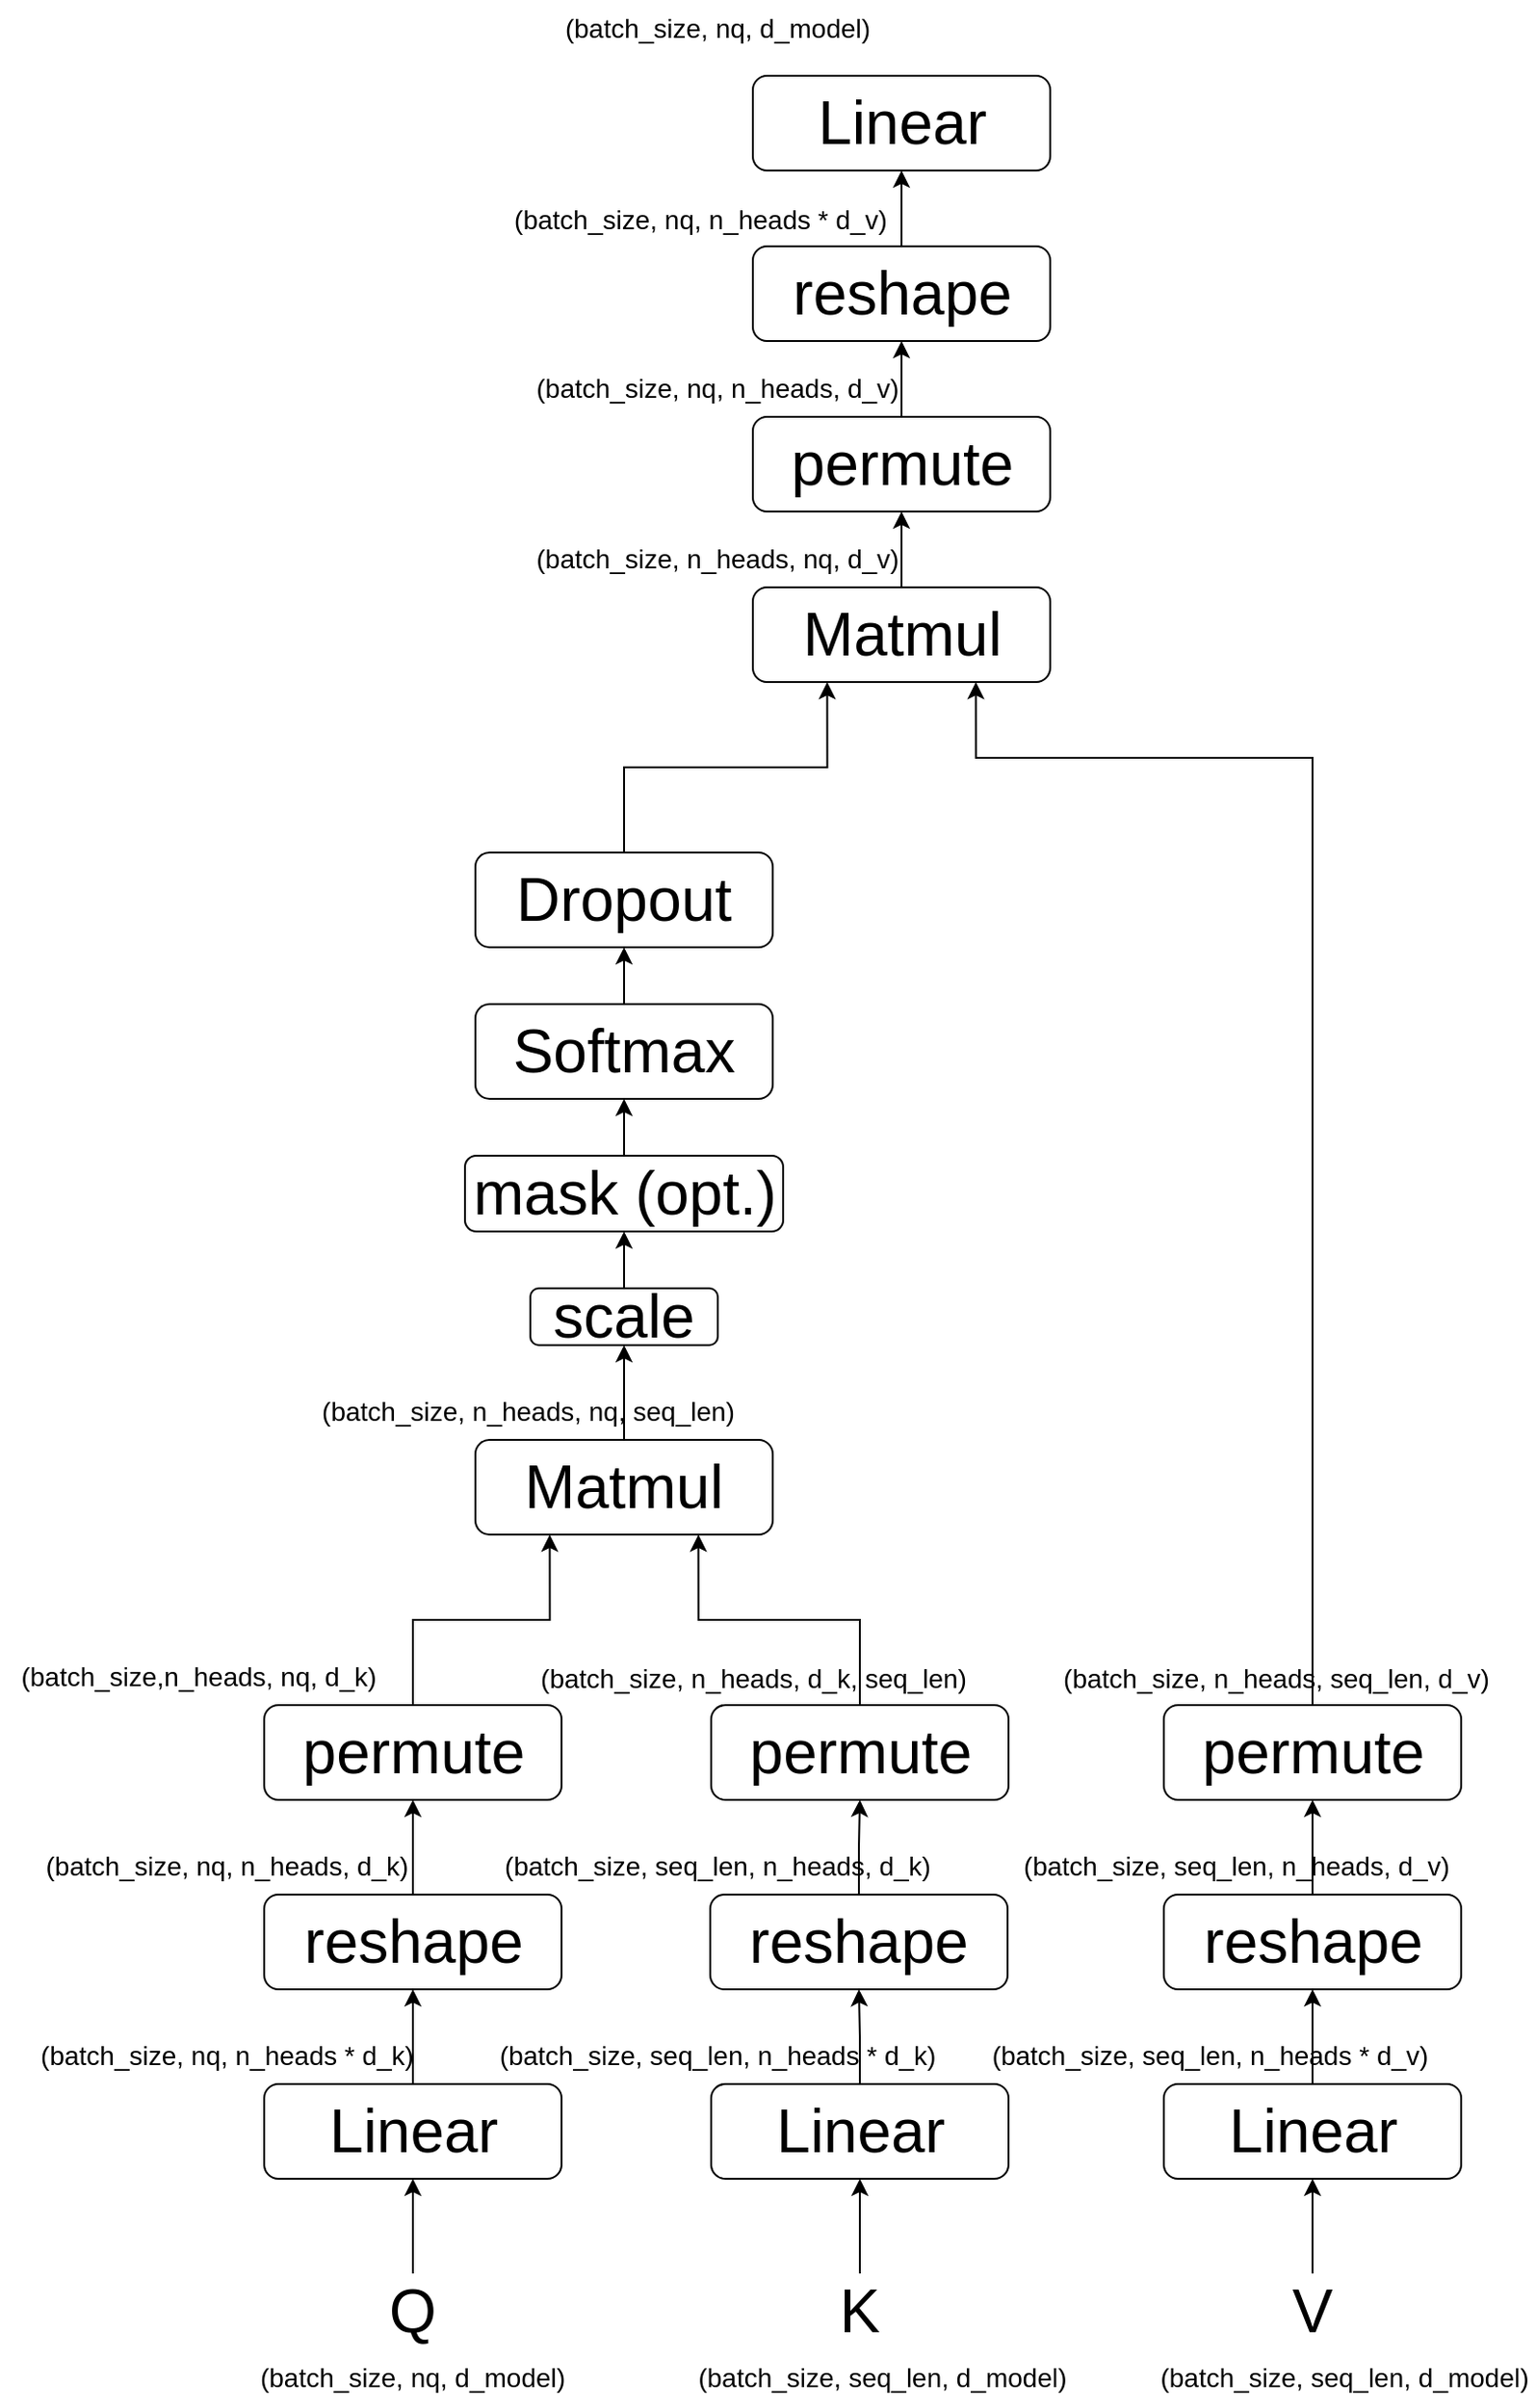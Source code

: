 <mxfile version="21.2.8" type="device">
  <diagram name="第 1 页" id="oSoOq4cKzJZ6KcOtxv8w">
    <mxGraphModel dx="1927" dy="1986" grid="1" gridSize="10" guides="1" tooltips="1" connect="1" arrows="1" fold="1" page="1" pageScale="1" pageWidth="827" pageHeight="1169" math="0" shadow="0">
      <root>
        <mxCell id="0" />
        <mxCell id="1" parent="0" />
        <mxCell id="JA8_qsAwsX0RzaKksrr4-3" value="" style="edgeStyle=orthogonalEdgeStyle;rounded=0;orthogonalLoop=1;jettySize=auto;html=1;" edge="1" parent="1" source="0xJEWBCu3Yegg7E7fp9d-4" target="0xJEWBCu3Yegg7E7fp9d-11">
          <mxGeometry relative="1" as="geometry" />
        </mxCell>
        <mxCell id="0xJEWBCu3Yegg7E7fp9d-4" value="&lt;font style=&quot;font-size: 32px;&quot;&gt;Q&lt;/font&gt;" style="text;html=1;strokeColor=none;fillColor=none;align=center;verticalAlign=middle;whiteSpace=wrap;rounded=0;" parent="1" vertex="1">
          <mxGeometry x="145" y="500" width="66" height="40" as="geometry" />
        </mxCell>
        <mxCell id="JA8_qsAwsX0RzaKksrr4-4" value="" style="edgeStyle=orthogonalEdgeStyle;rounded=0;orthogonalLoop=1;jettySize=auto;html=1;" edge="1" parent="1" source="0xJEWBCu3Yegg7E7fp9d-5" target="JA8_qsAwsX0RzaKksrr4-1">
          <mxGeometry relative="1" as="geometry" />
        </mxCell>
        <mxCell id="0xJEWBCu3Yegg7E7fp9d-5" value="&lt;span style=&quot;font-size: 32px;&quot;&gt;K&lt;/span&gt;" style="text;html=1;strokeColor=none;fillColor=none;align=center;verticalAlign=middle;whiteSpace=wrap;rounded=0;" parent="1" vertex="1">
          <mxGeometry x="406" y="500" width="16" height="40" as="geometry" />
        </mxCell>
        <mxCell id="JA8_qsAwsX0RzaKksrr4-5" value="" style="edgeStyle=orthogonalEdgeStyle;rounded=0;orthogonalLoop=1;jettySize=auto;html=1;" edge="1" parent="1" source="0xJEWBCu3Yegg7E7fp9d-6" target="JA8_qsAwsX0RzaKksrr4-2">
          <mxGeometry relative="1" as="geometry" />
        </mxCell>
        <mxCell id="0xJEWBCu3Yegg7E7fp9d-6" value="&lt;span style=&quot;font-size: 32px;&quot;&gt;V&lt;/span&gt;" style="text;html=1;strokeColor=none;fillColor=none;align=center;verticalAlign=middle;whiteSpace=wrap;rounded=0;" parent="1" vertex="1">
          <mxGeometry x="620" y="500" width="66" height="40" as="geometry" />
        </mxCell>
        <mxCell id="JA8_qsAwsX0RzaKksrr4-7" value="" style="edgeStyle=orthogonalEdgeStyle;rounded=0;orthogonalLoop=1;jettySize=auto;html=1;" edge="1" parent="1" source="0xJEWBCu3Yegg7E7fp9d-11" target="JA8_qsAwsX0RzaKksrr4-6">
          <mxGeometry relative="1" as="geometry" />
        </mxCell>
        <mxCell id="0xJEWBCu3Yegg7E7fp9d-11" value="&lt;span style=&quot;font-size: 32px;&quot;&gt;Linear&lt;/span&gt;" style="rounded=1;whiteSpace=wrap;html=1;" parent="1" vertex="1">
          <mxGeometry x="99.5" y="400" width="157" height="50" as="geometry" />
        </mxCell>
        <mxCell id="0xJEWBCu3Yegg7E7fp9d-22" value="&lt;font style=&quot;font-size: 14px;&quot;&gt;(batch_size, nq, d_model)&lt;/font&gt;" style="text;html=1;strokeColor=none;fillColor=none;align=center;verticalAlign=middle;whiteSpace=wrap;rounded=0;" parent="1" vertex="1">
          <mxGeometry x="88" y="540" width="180" height="30" as="geometry" />
        </mxCell>
        <mxCell id="0xJEWBCu3Yegg7E7fp9d-23" value="&lt;font style=&quot;font-size: 14px;&quot;&gt;(batch_size, seq_len, d_model)&lt;/font&gt;" style="text;html=1;strokeColor=none;fillColor=none;align=center;verticalAlign=middle;whiteSpace=wrap;rounded=0;" parent="1" vertex="1">
          <mxGeometry x="320" y="540" width="212" height="30" as="geometry" />
        </mxCell>
        <mxCell id="0xJEWBCu3Yegg7E7fp9d-24" value="&lt;font style=&quot;font-size: 14px;&quot;&gt;(batch_size, seq_len, d_model)&lt;/font&gt;" style="text;html=1;strokeColor=none;fillColor=none;align=center;verticalAlign=middle;whiteSpace=wrap;rounded=0;" parent="1" vertex="1">
          <mxGeometry x="570" y="540" width="200" height="30" as="geometry" />
        </mxCell>
        <mxCell id="JA8_qsAwsX0RzaKksrr4-9" value="" style="edgeStyle=orthogonalEdgeStyle;rounded=0;orthogonalLoop=1;jettySize=auto;html=1;" edge="1" parent="1" source="JA8_qsAwsX0RzaKksrr4-1" target="JA8_qsAwsX0RzaKksrr4-8">
          <mxGeometry relative="1" as="geometry" />
        </mxCell>
        <mxCell id="JA8_qsAwsX0RzaKksrr4-1" value="&lt;span style=&quot;font-size: 32px;&quot;&gt;Linear&lt;/span&gt;" style="rounded=1;whiteSpace=wrap;html=1;" vertex="1" parent="1">
          <mxGeometry x="335.5" y="400" width="157" height="50" as="geometry" />
        </mxCell>
        <mxCell id="JA8_qsAwsX0RzaKksrr4-11" value="" style="edgeStyle=orthogonalEdgeStyle;rounded=0;orthogonalLoop=1;jettySize=auto;html=1;" edge="1" parent="1" source="JA8_qsAwsX0RzaKksrr4-2" target="JA8_qsAwsX0RzaKksrr4-10">
          <mxGeometry relative="1" as="geometry" />
        </mxCell>
        <mxCell id="JA8_qsAwsX0RzaKksrr4-2" value="&lt;span style=&quot;font-size: 32px;&quot;&gt;Linear&lt;/span&gt;" style="rounded=1;whiteSpace=wrap;html=1;" vertex="1" parent="1">
          <mxGeometry x="574.5" y="400" width="157" height="50" as="geometry" />
        </mxCell>
        <mxCell id="JA8_qsAwsX0RzaKksrr4-18" value="" style="edgeStyle=orthogonalEdgeStyle;rounded=0;orthogonalLoop=1;jettySize=auto;html=1;" edge="1" parent="1" source="JA8_qsAwsX0RzaKksrr4-6" target="JA8_qsAwsX0RzaKksrr4-17">
          <mxGeometry relative="1" as="geometry" />
        </mxCell>
        <mxCell id="JA8_qsAwsX0RzaKksrr4-6" value="&lt;span style=&quot;font-size: 32px;&quot;&gt;reshape&lt;/span&gt;" style="rounded=1;whiteSpace=wrap;html=1;" vertex="1" parent="1">
          <mxGeometry x="99.5" y="300" width="157" height="50" as="geometry" />
        </mxCell>
        <mxCell id="JA8_qsAwsX0RzaKksrr4-20" value="" style="edgeStyle=orthogonalEdgeStyle;rounded=0;orthogonalLoop=1;jettySize=auto;html=1;" edge="1" parent="1" source="JA8_qsAwsX0RzaKksrr4-8" target="JA8_qsAwsX0RzaKksrr4-19">
          <mxGeometry relative="1" as="geometry" />
        </mxCell>
        <mxCell id="JA8_qsAwsX0RzaKksrr4-8" value="&lt;span style=&quot;font-size: 32px;&quot;&gt;reshape&lt;/span&gt;" style="rounded=1;whiteSpace=wrap;html=1;" vertex="1" parent="1">
          <mxGeometry x="335" y="300" width="157" height="50" as="geometry" />
        </mxCell>
        <mxCell id="JA8_qsAwsX0RzaKksrr4-22" value="" style="edgeStyle=orthogonalEdgeStyle;rounded=0;orthogonalLoop=1;jettySize=auto;html=1;" edge="1" parent="1" source="JA8_qsAwsX0RzaKksrr4-10" target="JA8_qsAwsX0RzaKksrr4-21">
          <mxGeometry relative="1" as="geometry" />
        </mxCell>
        <mxCell id="JA8_qsAwsX0RzaKksrr4-10" value="&lt;span style=&quot;font-size: 32px;&quot;&gt;reshape&lt;/span&gt;" style="rounded=1;whiteSpace=wrap;html=1;" vertex="1" parent="1">
          <mxGeometry x="574.5" y="300" width="157" height="50" as="geometry" />
        </mxCell>
        <mxCell id="JA8_qsAwsX0RzaKksrr4-12" value="&lt;font style=&quot;font-size: 14px;&quot;&gt;(batch_size, nq, n_heads * d_k)&lt;/font&gt;" style="text;html=1;strokeColor=none;fillColor=none;align=center;verticalAlign=middle;whiteSpace=wrap;rounded=0;" vertex="1" parent="1">
          <mxGeometry x="-30" y="370" width="219.5" height="30" as="geometry" />
        </mxCell>
        <mxCell id="JA8_qsAwsX0RzaKksrr4-13" value="&lt;font style=&quot;font-size: 14px;&quot;&gt;(batch_size, seq_len, n_heads * d_k)&lt;/font&gt;" style="text;html=1;strokeColor=none;fillColor=none;align=center;verticalAlign=middle;whiteSpace=wrap;rounded=0;" vertex="1" parent="1">
          <mxGeometry x="220" y="370" width="237.5" height="30" as="geometry" />
        </mxCell>
        <mxCell id="JA8_qsAwsX0RzaKksrr4-15" value="&lt;font style=&quot;font-size: 14px;&quot;&gt;(batch_size, seq_len, n_heads * d_v)&lt;/font&gt;" style="text;html=1;strokeColor=none;fillColor=none;align=center;verticalAlign=middle;whiteSpace=wrap;rounded=0;" vertex="1" parent="1">
          <mxGeometry x="480" y="370" width="237.5" height="30" as="geometry" />
        </mxCell>
        <mxCell id="JA8_qsAwsX0RzaKksrr4-30" style="edgeStyle=orthogonalEdgeStyle;rounded=0;orthogonalLoop=1;jettySize=auto;html=1;entryX=0.25;entryY=1;entryDx=0;entryDy=0;" edge="1" parent="1" source="JA8_qsAwsX0RzaKksrr4-17" target="JA8_qsAwsX0RzaKksrr4-29">
          <mxGeometry relative="1" as="geometry" />
        </mxCell>
        <mxCell id="JA8_qsAwsX0RzaKksrr4-17" value="&lt;span style=&quot;font-size: 32px;&quot;&gt;permute&lt;/span&gt;" style="rounded=1;whiteSpace=wrap;html=1;" vertex="1" parent="1">
          <mxGeometry x="99.5" y="200" width="157" height="50" as="geometry" />
        </mxCell>
        <mxCell id="JA8_qsAwsX0RzaKksrr4-31" style="edgeStyle=orthogonalEdgeStyle;rounded=0;orthogonalLoop=1;jettySize=auto;html=1;entryX=0.75;entryY=1;entryDx=0;entryDy=0;" edge="1" parent="1" source="JA8_qsAwsX0RzaKksrr4-19" target="JA8_qsAwsX0RzaKksrr4-29">
          <mxGeometry relative="1" as="geometry" />
        </mxCell>
        <mxCell id="JA8_qsAwsX0RzaKksrr4-19" value="&lt;span style=&quot;font-size: 32px;&quot;&gt;permute&lt;/span&gt;" style="rounded=1;whiteSpace=wrap;html=1;" vertex="1" parent="1">
          <mxGeometry x="335.5" y="200" width="157" height="50" as="geometry" />
        </mxCell>
        <mxCell id="JA8_qsAwsX0RzaKksrr4-44" style="edgeStyle=orthogonalEdgeStyle;rounded=0;orthogonalLoop=1;jettySize=auto;html=1;entryX=0.75;entryY=1;entryDx=0;entryDy=0;" edge="1" parent="1" source="JA8_qsAwsX0RzaKksrr4-21" target="JA8_qsAwsX0RzaKksrr4-42">
          <mxGeometry relative="1" as="geometry">
            <Array as="points">
              <mxPoint x="653" y="-300" />
              <mxPoint x="475" y="-300" />
            </Array>
          </mxGeometry>
        </mxCell>
        <mxCell id="JA8_qsAwsX0RzaKksrr4-21" value="&lt;span style=&quot;font-size: 32px;&quot;&gt;permute&lt;/span&gt;" style="rounded=1;whiteSpace=wrap;html=1;" vertex="1" parent="1">
          <mxGeometry x="574.5" y="200" width="157" height="50" as="geometry" />
        </mxCell>
        <mxCell id="JA8_qsAwsX0RzaKksrr4-23" value="&lt;font style=&quot;font-size: 14px;&quot;&gt;(batch_size, nq, n_heads, d_k)&lt;/font&gt;" style="text;html=1;strokeColor=none;fillColor=none;align=center;verticalAlign=middle;whiteSpace=wrap;rounded=0;" vertex="1" parent="1">
          <mxGeometry x="-30" y="270" width="219.5" height="30" as="geometry" />
        </mxCell>
        <mxCell id="JA8_qsAwsX0RzaKksrr4-24" value="&lt;font style=&quot;font-size: 14px;&quot;&gt;(batch_size, seq_len, n_heads, d_k)&lt;/font&gt;" style="text;html=1;strokeColor=none;fillColor=none;align=center;verticalAlign=middle;whiteSpace=wrap;rounded=0;" vertex="1" parent="1">
          <mxGeometry x="220" y="270" width="237.5" height="30" as="geometry" />
        </mxCell>
        <mxCell id="JA8_qsAwsX0RzaKksrr4-25" value="&lt;font style=&quot;font-size: 14px;&quot;&gt;(batch_size, seq_len, n_heads, d_v)&lt;/font&gt;" style="text;html=1;strokeColor=none;fillColor=none;align=center;verticalAlign=middle;whiteSpace=wrap;rounded=0;" vertex="1" parent="1">
          <mxGeometry x="494" y="270" width="237.5" height="30" as="geometry" />
        </mxCell>
        <mxCell id="JA8_qsAwsX0RzaKksrr4-26" value="&lt;font style=&quot;font-size: 14px;&quot;&gt;(batch_size,n_heads,&amp;nbsp;nq, d_k)&lt;/font&gt;" style="text;html=1;strokeColor=none;fillColor=none;align=center;verticalAlign=middle;whiteSpace=wrap;rounded=0;" vertex="1" parent="1">
          <mxGeometry x="-40" y="170" width="210" height="30" as="geometry" />
        </mxCell>
        <mxCell id="JA8_qsAwsX0RzaKksrr4-27" value="&lt;font style=&quot;font-size: 14px;&quot;&gt;(batch_size, n_heads, d_k, seq_len)&lt;/font&gt;" style="text;html=1;strokeColor=none;fillColor=none;align=center;verticalAlign=middle;whiteSpace=wrap;rounded=0;" vertex="1" parent="1">
          <mxGeometry x="238.5" y="171" width="237.5" height="30" as="geometry" />
        </mxCell>
        <mxCell id="JA8_qsAwsX0RzaKksrr4-28" value="&lt;font style=&quot;font-size: 14px;&quot;&gt;(batch_size, n_heads, seq_len, d_v)&lt;/font&gt;" style="text;html=1;strokeColor=none;fillColor=none;align=center;verticalAlign=middle;whiteSpace=wrap;rounded=0;" vertex="1" parent="1">
          <mxGeometry x="514.5" y="171" width="237.5" height="30" as="geometry" />
        </mxCell>
        <mxCell id="JA8_qsAwsX0RzaKksrr4-34" value="" style="edgeStyle=orthogonalEdgeStyle;rounded=0;orthogonalLoop=1;jettySize=auto;html=1;" edge="1" parent="1" source="JA8_qsAwsX0RzaKksrr4-29" target="JA8_qsAwsX0RzaKksrr4-33">
          <mxGeometry relative="1" as="geometry" />
        </mxCell>
        <mxCell id="JA8_qsAwsX0RzaKksrr4-29" value="&lt;span style=&quot;font-size: 32px;&quot;&gt;Matmul&lt;/span&gt;" style="rounded=1;whiteSpace=wrap;html=1;" vertex="1" parent="1">
          <mxGeometry x="211" y="60" width="157" height="50" as="geometry" />
        </mxCell>
        <mxCell id="JA8_qsAwsX0RzaKksrr4-32" value="&lt;font style=&quot;font-size: 14px;&quot;&gt;(batch_size, n_heads, nq, seq_len)&lt;/font&gt;" style="text;html=1;strokeColor=none;fillColor=none;align=center;verticalAlign=middle;whiteSpace=wrap;rounded=0;" vertex="1" parent="1">
          <mxGeometry x="120" y="30" width="237.5" height="30" as="geometry" />
        </mxCell>
        <mxCell id="JA8_qsAwsX0RzaKksrr4-37" value="" style="edgeStyle=orthogonalEdgeStyle;rounded=0;orthogonalLoop=1;jettySize=auto;html=1;" edge="1" parent="1" source="JA8_qsAwsX0RzaKksrr4-33" target="JA8_qsAwsX0RzaKksrr4-36">
          <mxGeometry relative="1" as="geometry" />
        </mxCell>
        <mxCell id="JA8_qsAwsX0RzaKksrr4-33" value="&lt;span style=&quot;font-size: 32px;&quot;&gt;scale&lt;/span&gt;" style="rounded=1;whiteSpace=wrap;html=1;" vertex="1" parent="1">
          <mxGeometry x="240" y="-20" width="99" height="30" as="geometry" />
        </mxCell>
        <mxCell id="JA8_qsAwsX0RzaKksrr4-39" value="" style="edgeStyle=orthogonalEdgeStyle;rounded=0;orthogonalLoop=1;jettySize=auto;html=1;" edge="1" parent="1" source="JA8_qsAwsX0RzaKksrr4-36" target="JA8_qsAwsX0RzaKksrr4-38">
          <mxGeometry relative="1" as="geometry" />
        </mxCell>
        <mxCell id="JA8_qsAwsX0RzaKksrr4-36" value="&lt;span style=&quot;font-size: 32px;&quot;&gt;mask (opt.)&lt;/span&gt;" style="rounded=1;whiteSpace=wrap;html=1;" vertex="1" parent="1">
          <mxGeometry x="205.5" y="-90" width="168" height="40" as="geometry" />
        </mxCell>
        <mxCell id="JA8_qsAwsX0RzaKksrr4-41" value="" style="edgeStyle=orthogonalEdgeStyle;rounded=0;orthogonalLoop=1;jettySize=auto;html=1;" edge="1" parent="1" source="JA8_qsAwsX0RzaKksrr4-38" target="JA8_qsAwsX0RzaKksrr4-40">
          <mxGeometry relative="1" as="geometry" />
        </mxCell>
        <mxCell id="JA8_qsAwsX0RzaKksrr4-38" value="&lt;span style=&quot;font-size: 32px;&quot;&gt;Softmax&lt;/span&gt;" style="rounded=1;whiteSpace=wrap;html=1;" vertex="1" parent="1">
          <mxGeometry x="211" y="-170" width="157" height="50" as="geometry" />
        </mxCell>
        <mxCell id="JA8_qsAwsX0RzaKksrr4-43" style="edgeStyle=orthogonalEdgeStyle;rounded=0;orthogonalLoop=1;jettySize=auto;html=1;entryX=0.25;entryY=1;entryDx=0;entryDy=0;" edge="1" parent="1" source="JA8_qsAwsX0RzaKksrr4-40" target="JA8_qsAwsX0RzaKksrr4-42">
          <mxGeometry relative="1" as="geometry" />
        </mxCell>
        <mxCell id="JA8_qsAwsX0RzaKksrr4-40" value="&lt;span style=&quot;font-size: 32px;&quot;&gt;Dropout&lt;/span&gt;" style="rounded=1;whiteSpace=wrap;html=1;" vertex="1" parent="1">
          <mxGeometry x="211" y="-250" width="157" height="50" as="geometry" />
        </mxCell>
        <mxCell id="JA8_qsAwsX0RzaKksrr4-49" value="" style="edgeStyle=orthogonalEdgeStyle;rounded=0;orthogonalLoop=1;jettySize=auto;html=1;" edge="1" parent="1" source="JA8_qsAwsX0RzaKksrr4-42" target="JA8_qsAwsX0RzaKksrr4-46">
          <mxGeometry relative="1" as="geometry" />
        </mxCell>
        <mxCell id="JA8_qsAwsX0RzaKksrr4-42" value="&lt;span style=&quot;font-size: 32px;&quot;&gt;Matmul&lt;/span&gt;" style="rounded=1;whiteSpace=wrap;html=1;" vertex="1" parent="1">
          <mxGeometry x="357.5" y="-390" width="157" height="50" as="geometry" />
        </mxCell>
        <mxCell id="JA8_qsAwsX0RzaKksrr4-45" value="&lt;font style=&quot;font-size: 14px;&quot;&gt;(batch_size, n_heads, nq, d_v)&lt;/font&gt;" style="text;html=1;strokeColor=none;fillColor=none;align=center;verticalAlign=middle;whiteSpace=wrap;rounded=0;" vertex="1" parent="1">
          <mxGeometry x="220" y="-420" width="237.5" height="30" as="geometry" />
        </mxCell>
        <mxCell id="JA8_qsAwsX0RzaKksrr4-48" value="" style="edgeStyle=orthogonalEdgeStyle;rounded=0;orthogonalLoop=1;jettySize=auto;html=1;" edge="1" parent="1" source="JA8_qsAwsX0RzaKksrr4-46" target="JA8_qsAwsX0RzaKksrr4-47">
          <mxGeometry relative="1" as="geometry" />
        </mxCell>
        <mxCell id="JA8_qsAwsX0RzaKksrr4-46" value="&lt;span style=&quot;font-size: 32px;&quot;&gt;permute&lt;/span&gt;" style="rounded=1;whiteSpace=wrap;html=1;" vertex="1" parent="1">
          <mxGeometry x="357.5" y="-480" width="157" height="50" as="geometry" />
        </mxCell>
        <mxCell id="JA8_qsAwsX0RzaKksrr4-53" value="" style="edgeStyle=orthogonalEdgeStyle;rounded=0;orthogonalLoop=1;jettySize=auto;html=1;" edge="1" parent="1" source="JA8_qsAwsX0RzaKksrr4-47" target="JA8_qsAwsX0RzaKksrr4-52">
          <mxGeometry relative="1" as="geometry" />
        </mxCell>
        <mxCell id="JA8_qsAwsX0RzaKksrr4-47" value="&lt;span style=&quot;font-size: 32px;&quot;&gt;reshape&lt;/span&gt;" style="rounded=1;whiteSpace=wrap;html=1;" vertex="1" parent="1">
          <mxGeometry x="357.5" y="-570" width="157" height="50" as="geometry" />
        </mxCell>
        <mxCell id="JA8_qsAwsX0RzaKksrr4-50" value="&lt;font style=&quot;font-size: 14px;&quot;&gt;(batch_size, nq, n_heads, d_v)&lt;/font&gt;" style="text;html=1;strokeColor=none;fillColor=none;align=center;verticalAlign=middle;whiteSpace=wrap;rounded=0;" vertex="1" parent="1">
          <mxGeometry x="220" y="-510" width="237.5" height="30" as="geometry" />
        </mxCell>
        <mxCell id="JA8_qsAwsX0RzaKksrr4-51" value="&lt;font style=&quot;font-size: 14px;&quot;&gt;(batch_size, nq, n_heads * d_v)&lt;/font&gt;" style="text;html=1;strokeColor=none;fillColor=none;align=center;verticalAlign=middle;whiteSpace=wrap;rounded=0;" vertex="1" parent="1">
          <mxGeometry x="211" y="-599" width="237.5" height="30" as="geometry" />
        </mxCell>
        <mxCell id="JA8_qsAwsX0RzaKksrr4-52" value="&lt;span style=&quot;font-size: 32px;&quot;&gt;Linear&lt;/span&gt;" style="rounded=1;whiteSpace=wrap;html=1;" vertex="1" parent="1">
          <mxGeometry x="357.5" y="-660" width="157" height="50" as="geometry" />
        </mxCell>
        <mxCell id="JA8_qsAwsX0RzaKksrr4-54" value="&lt;font style=&quot;font-size: 14px;&quot;&gt;(batch_size, nq, d_model)&lt;/font&gt;" style="text;html=1;strokeColor=none;fillColor=none;align=center;verticalAlign=middle;whiteSpace=wrap;rounded=0;" vertex="1" parent="1">
          <mxGeometry x="220" y="-700" width="237.5" height="30" as="geometry" />
        </mxCell>
      </root>
    </mxGraphModel>
  </diagram>
</mxfile>
